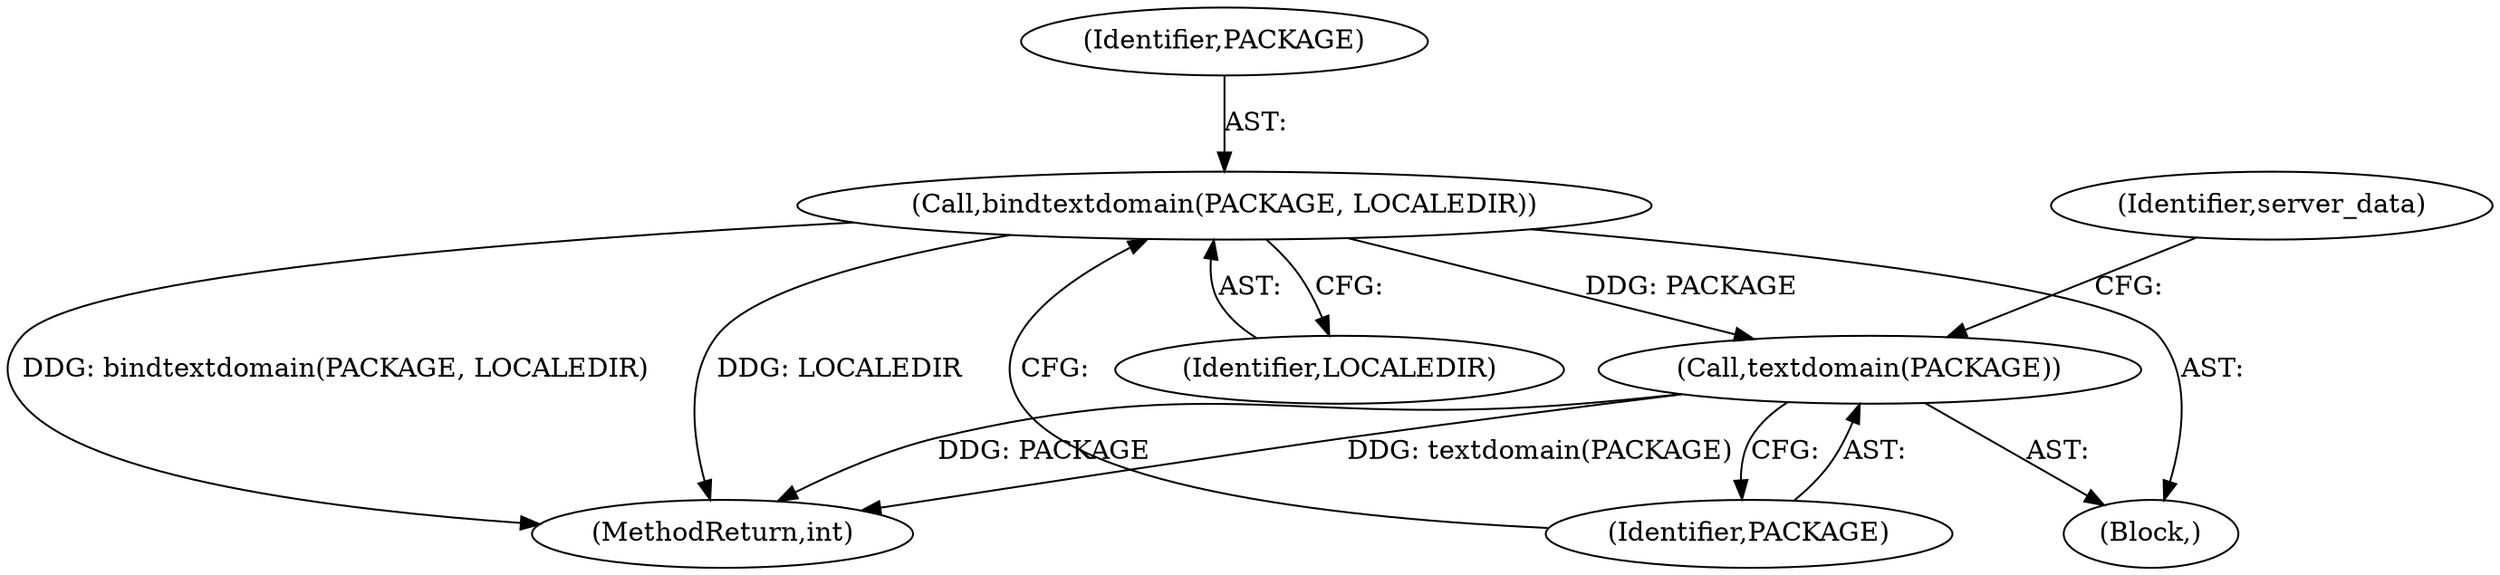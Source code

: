 digraph "0_wpitchoune_8b10426dcc0246c1712a99460dd470dcb1cc4d9c_0@API" {
"1000122" [label="(Call,bindtextdomain(PACKAGE, LOCALEDIR))"];
"1000125" [label="(Call,textdomain(PACKAGE))"];
"1000124" [label="(Identifier,LOCALEDIR)"];
"1000129" [label="(Identifier,server_data)"];
"1000104" [label="(Block,)"];
"1000126" [label="(Identifier,PACKAGE)"];
"1000125" [label="(Call,textdomain(PACKAGE))"];
"1000432" [label="(MethodReturn,int)"];
"1000122" [label="(Call,bindtextdomain(PACKAGE, LOCALEDIR))"];
"1000123" [label="(Identifier,PACKAGE)"];
"1000122" -> "1000104"  [label="AST: "];
"1000122" -> "1000124"  [label="CFG: "];
"1000123" -> "1000122"  [label="AST: "];
"1000124" -> "1000122"  [label="AST: "];
"1000126" -> "1000122"  [label="CFG: "];
"1000122" -> "1000432"  [label="DDG: bindtextdomain(PACKAGE, LOCALEDIR)"];
"1000122" -> "1000432"  [label="DDG: LOCALEDIR"];
"1000122" -> "1000125"  [label="DDG: PACKAGE"];
"1000125" -> "1000104"  [label="AST: "];
"1000125" -> "1000126"  [label="CFG: "];
"1000126" -> "1000125"  [label="AST: "];
"1000129" -> "1000125"  [label="CFG: "];
"1000125" -> "1000432"  [label="DDG: PACKAGE"];
"1000125" -> "1000432"  [label="DDG: textdomain(PACKAGE)"];
}
